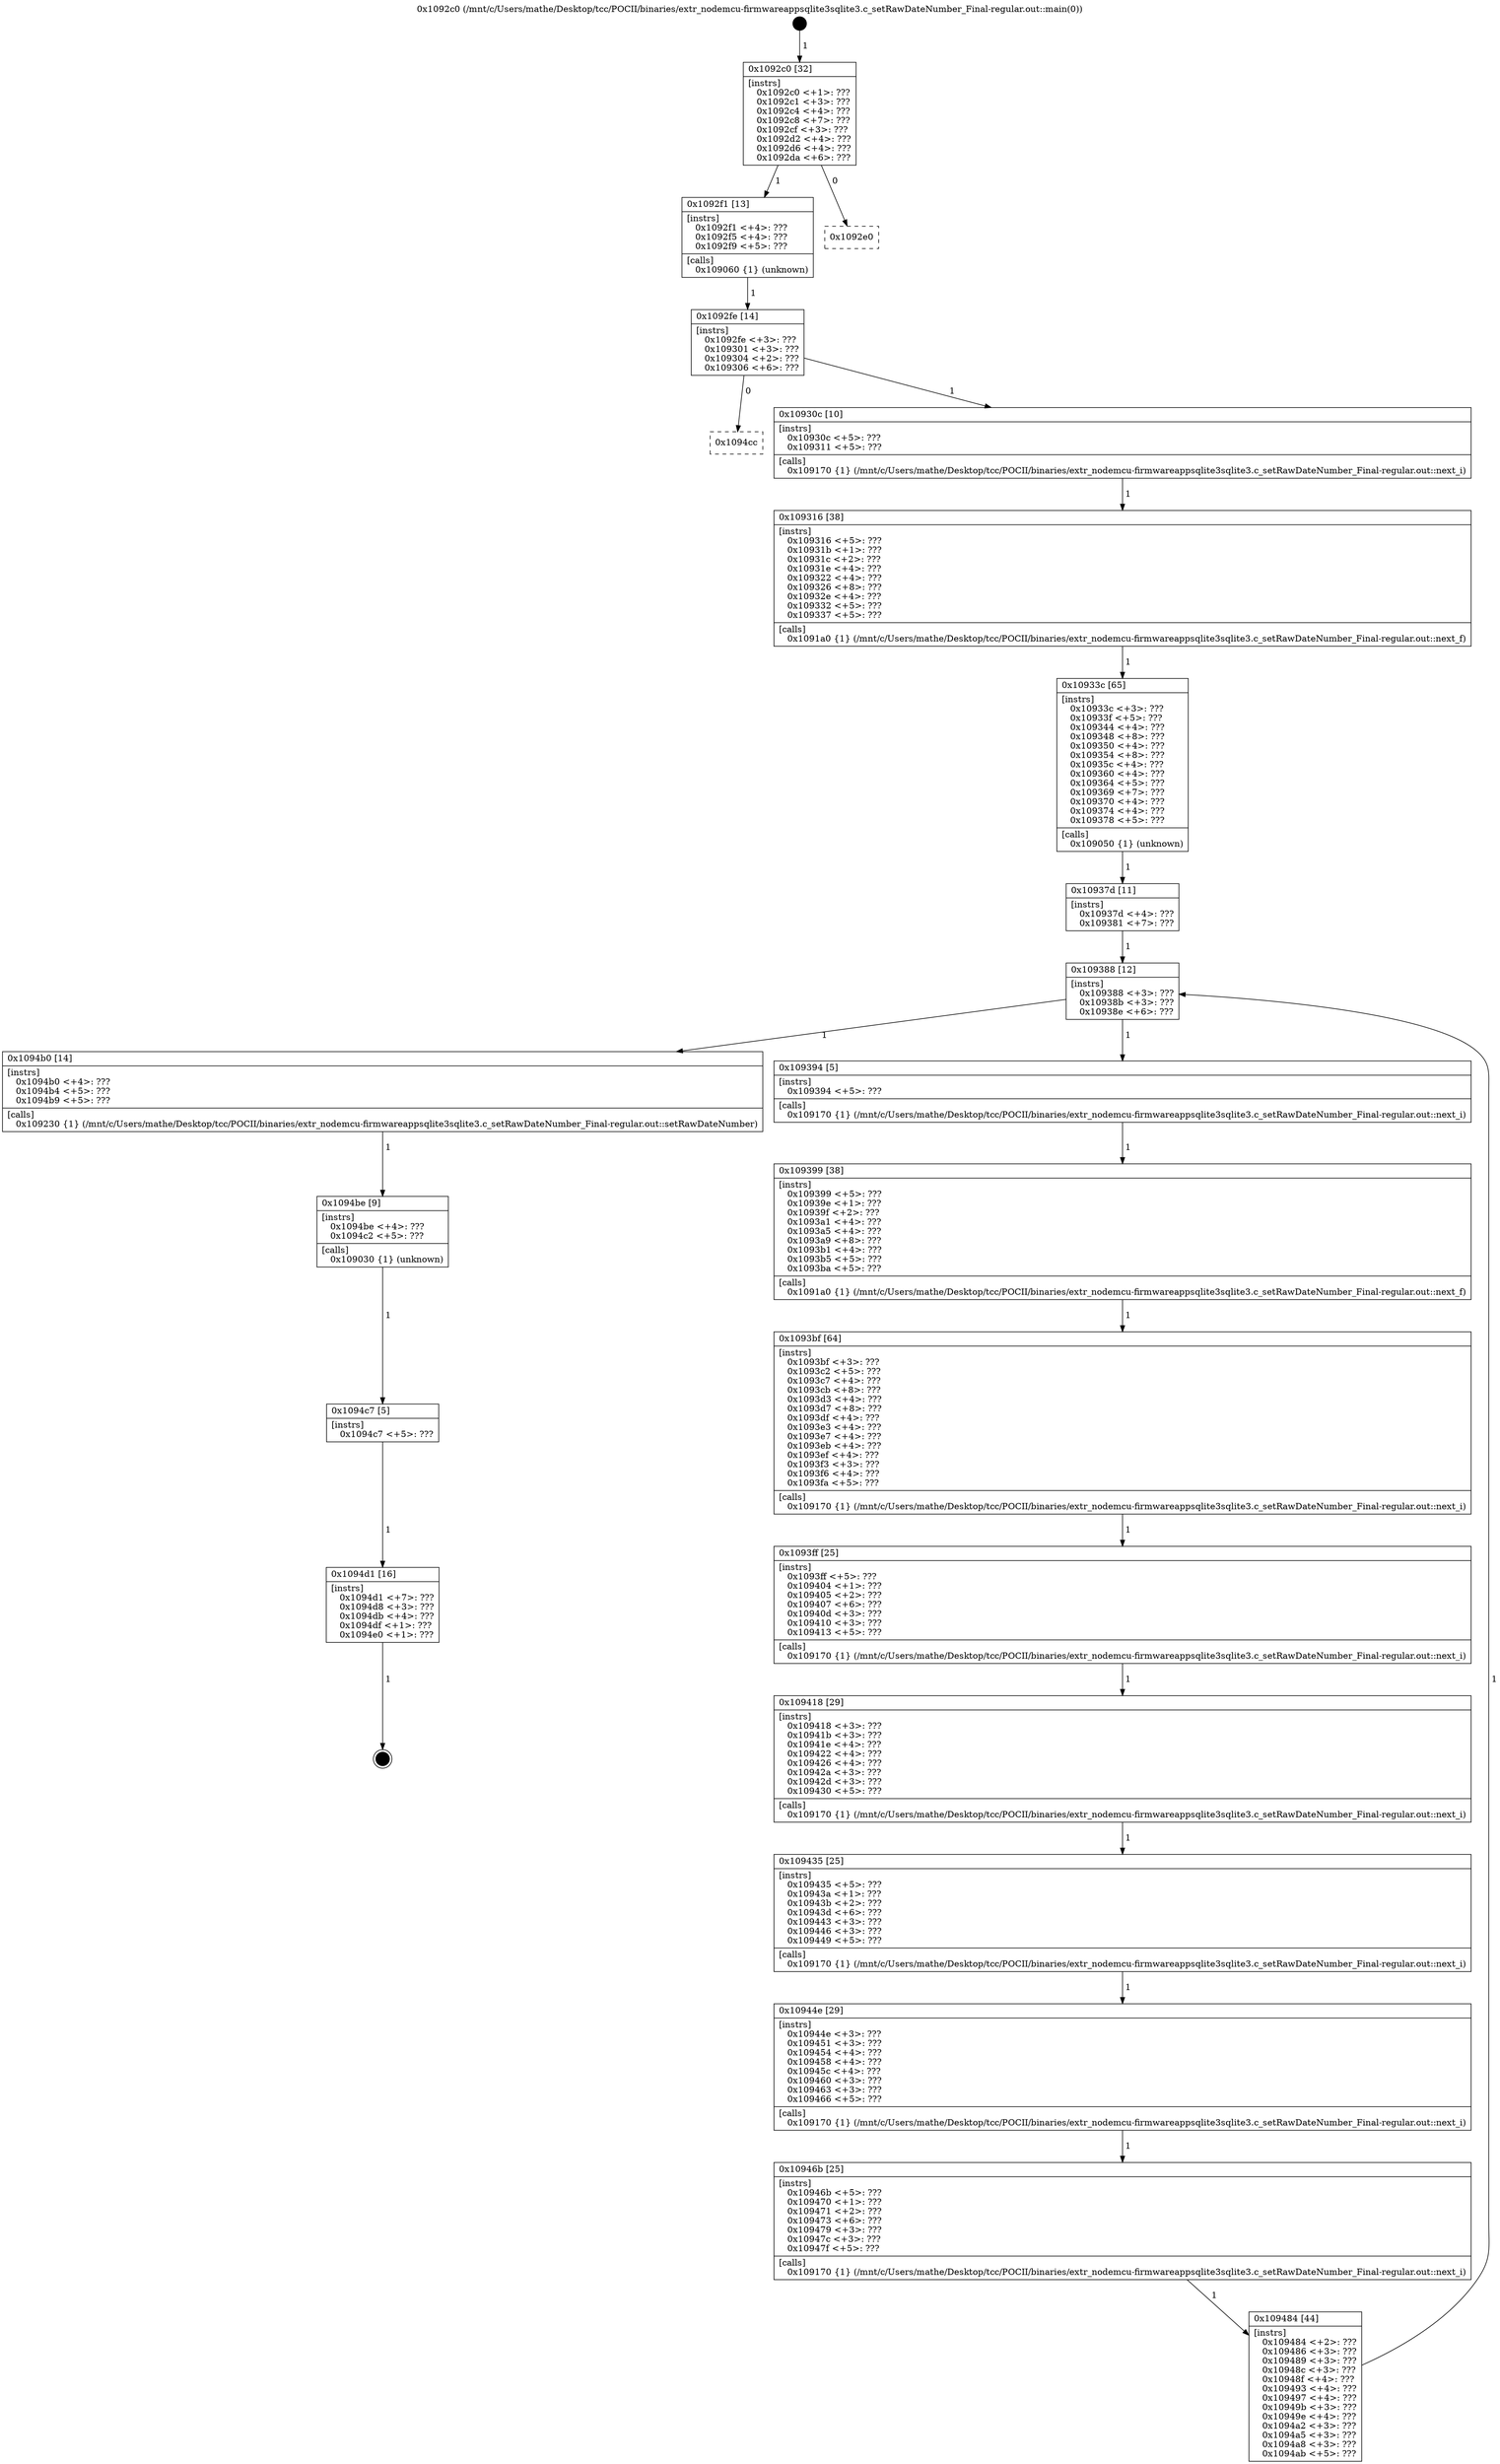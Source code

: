 digraph "0x1092c0" {
  label = "0x1092c0 (/mnt/c/Users/mathe/Desktop/tcc/POCII/binaries/extr_nodemcu-firmwareappsqlite3sqlite3.c_setRawDateNumber_Final-regular.out::main(0))"
  labelloc = "t"
  node[shape=record]

  Entry [label="",width=0.3,height=0.3,shape=circle,fillcolor=black,style=filled]
  "0x1092c0" [label="{
     0x1092c0 [32]\l
     | [instrs]\l
     &nbsp;&nbsp;0x1092c0 \<+1\>: ???\l
     &nbsp;&nbsp;0x1092c1 \<+3\>: ???\l
     &nbsp;&nbsp;0x1092c4 \<+4\>: ???\l
     &nbsp;&nbsp;0x1092c8 \<+7\>: ???\l
     &nbsp;&nbsp;0x1092cf \<+3\>: ???\l
     &nbsp;&nbsp;0x1092d2 \<+4\>: ???\l
     &nbsp;&nbsp;0x1092d6 \<+4\>: ???\l
     &nbsp;&nbsp;0x1092da \<+6\>: ???\l
  }"]
  "0x1092f1" [label="{
     0x1092f1 [13]\l
     | [instrs]\l
     &nbsp;&nbsp;0x1092f1 \<+4\>: ???\l
     &nbsp;&nbsp;0x1092f5 \<+4\>: ???\l
     &nbsp;&nbsp;0x1092f9 \<+5\>: ???\l
     | [calls]\l
     &nbsp;&nbsp;0x109060 \{1\} (unknown)\l
  }"]
  "0x1092e0" [label="{
     0x1092e0\l
  }", style=dashed]
  "0x1092fe" [label="{
     0x1092fe [14]\l
     | [instrs]\l
     &nbsp;&nbsp;0x1092fe \<+3\>: ???\l
     &nbsp;&nbsp;0x109301 \<+3\>: ???\l
     &nbsp;&nbsp;0x109304 \<+2\>: ???\l
     &nbsp;&nbsp;0x109306 \<+6\>: ???\l
  }"]
  "0x1094cc" [label="{
     0x1094cc\l
  }", style=dashed]
  "0x10930c" [label="{
     0x10930c [10]\l
     | [instrs]\l
     &nbsp;&nbsp;0x10930c \<+5\>: ???\l
     &nbsp;&nbsp;0x109311 \<+5\>: ???\l
     | [calls]\l
     &nbsp;&nbsp;0x109170 \{1\} (/mnt/c/Users/mathe/Desktop/tcc/POCII/binaries/extr_nodemcu-firmwareappsqlite3sqlite3.c_setRawDateNumber_Final-regular.out::next_i)\l
  }"]
  Exit [label="",width=0.3,height=0.3,shape=circle,fillcolor=black,style=filled,peripheries=2]
  "0x109316" [label="{
     0x109316 [38]\l
     | [instrs]\l
     &nbsp;&nbsp;0x109316 \<+5\>: ???\l
     &nbsp;&nbsp;0x10931b \<+1\>: ???\l
     &nbsp;&nbsp;0x10931c \<+2\>: ???\l
     &nbsp;&nbsp;0x10931e \<+4\>: ???\l
     &nbsp;&nbsp;0x109322 \<+4\>: ???\l
     &nbsp;&nbsp;0x109326 \<+8\>: ???\l
     &nbsp;&nbsp;0x10932e \<+4\>: ???\l
     &nbsp;&nbsp;0x109332 \<+5\>: ???\l
     &nbsp;&nbsp;0x109337 \<+5\>: ???\l
     | [calls]\l
     &nbsp;&nbsp;0x1091a0 \{1\} (/mnt/c/Users/mathe/Desktop/tcc/POCII/binaries/extr_nodemcu-firmwareappsqlite3sqlite3.c_setRawDateNumber_Final-regular.out::next_f)\l
  }"]
  "0x10933c" [label="{
     0x10933c [65]\l
     | [instrs]\l
     &nbsp;&nbsp;0x10933c \<+3\>: ???\l
     &nbsp;&nbsp;0x10933f \<+5\>: ???\l
     &nbsp;&nbsp;0x109344 \<+4\>: ???\l
     &nbsp;&nbsp;0x109348 \<+8\>: ???\l
     &nbsp;&nbsp;0x109350 \<+4\>: ???\l
     &nbsp;&nbsp;0x109354 \<+8\>: ???\l
     &nbsp;&nbsp;0x10935c \<+4\>: ???\l
     &nbsp;&nbsp;0x109360 \<+4\>: ???\l
     &nbsp;&nbsp;0x109364 \<+5\>: ???\l
     &nbsp;&nbsp;0x109369 \<+7\>: ???\l
     &nbsp;&nbsp;0x109370 \<+4\>: ???\l
     &nbsp;&nbsp;0x109374 \<+4\>: ???\l
     &nbsp;&nbsp;0x109378 \<+5\>: ???\l
     | [calls]\l
     &nbsp;&nbsp;0x109050 \{1\} (unknown)\l
  }"]
  "0x109388" [label="{
     0x109388 [12]\l
     | [instrs]\l
     &nbsp;&nbsp;0x109388 \<+3\>: ???\l
     &nbsp;&nbsp;0x10938b \<+3\>: ???\l
     &nbsp;&nbsp;0x10938e \<+6\>: ???\l
  }"]
  "0x1094b0" [label="{
     0x1094b0 [14]\l
     | [instrs]\l
     &nbsp;&nbsp;0x1094b0 \<+4\>: ???\l
     &nbsp;&nbsp;0x1094b4 \<+5\>: ???\l
     &nbsp;&nbsp;0x1094b9 \<+5\>: ???\l
     | [calls]\l
     &nbsp;&nbsp;0x109230 \{1\} (/mnt/c/Users/mathe/Desktop/tcc/POCII/binaries/extr_nodemcu-firmwareappsqlite3sqlite3.c_setRawDateNumber_Final-regular.out::setRawDateNumber)\l
  }"]
  "0x109394" [label="{
     0x109394 [5]\l
     | [instrs]\l
     &nbsp;&nbsp;0x109394 \<+5\>: ???\l
     | [calls]\l
     &nbsp;&nbsp;0x109170 \{1\} (/mnt/c/Users/mathe/Desktop/tcc/POCII/binaries/extr_nodemcu-firmwareappsqlite3sqlite3.c_setRawDateNumber_Final-regular.out::next_i)\l
  }"]
  "0x109399" [label="{
     0x109399 [38]\l
     | [instrs]\l
     &nbsp;&nbsp;0x109399 \<+5\>: ???\l
     &nbsp;&nbsp;0x10939e \<+1\>: ???\l
     &nbsp;&nbsp;0x10939f \<+2\>: ???\l
     &nbsp;&nbsp;0x1093a1 \<+4\>: ???\l
     &nbsp;&nbsp;0x1093a5 \<+4\>: ???\l
     &nbsp;&nbsp;0x1093a9 \<+8\>: ???\l
     &nbsp;&nbsp;0x1093b1 \<+4\>: ???\l
     &nbsp;&nbsp;0x1093b5 \<+5\>: ???\l
     &nbsp;&nbsp;0x1093ba \<+5\>: ???\l
     | [calls]\l
     &nbsp;&nbsp;0x1091a0 \{1\} (/mnt/c/Users/mathe/Desktop/tcc/POCII/binaries/extr_nodemcu-firmwareappsqlite3sqlite3.c_setRawDateNumber_Final-regular.out::next_f)\l
  }"]
  "0x1093bf" [label="{
     0x1093bf [64]\l
     | [instrs]\l
     &nbsp;&nbsp;0x1093bf \<+3\>: ???\l
     &nbsp;&nbsp;0x1093c2 \<+5\>: ???\l
     &nbsp;&nbsp;0x1093c7 \<+4\>: ???\l
     &nbsp;&nbsp;0x1093cb \<+8\>: ???\l
     &nbsp;&nbsp;0x1093d3 \<+4\>: ???\l
     &nbsp;&nbsp;0x1093d7 \<+8\>: ???\l
     &nbsp;&nbsp;0x1093df \<+4\>: ???\l
     &nbsp;&nbsp;0x1093e3 \<+4\>: ???\l
     &nbsp;&nbsp;0x1093e7 \<+4\>: ???\l
     &nbsp;&nbsp;0x1093eb \<+4\>: ???\l
     &nbsp;&nbsp;0x1093ef \<+4\>: ???\l
     &nbsp;&nbsp;0x1093f3 \<+3\>: ???\l
     &nbsp;&nbsp;0x1093f6 \<+4\>: ???\l
     &nbsp;&nbsp;0x1093fa \<+5\>: ???\l
     | [calls]\l
     &nbsp;&nbsp;0x109170 \{1\} (/mnt/c/Users/mathe/Desktop/tcc/POCII/binaries/extr_nodemcu-firmwareappsqlite3sqlite3.c_setRawDateNumber_Final-regular.out::next_i)\l
  }"]
  "0x1093ff" [label="{
     0x1093ff [25]\l
     | [instrs]\l
     &nbsp;&nbsp;0x1093ff \<+5\>: ???\l
     &nbsp;&nbsp;0x109404 \<+1\>: ???\l
     &nbsp;&nbsp;0x109405 \<+2\>: ???\l
     &nbsp;&nbsp;0x109407 \<+6\>: ???\l
     &nbsp;&nbsp;0x10940d \<+3\>: ???\l
     &nbsp;&nbsp;0x109410 \<+3\>: ???\l
     &nbsp;&nbsp;0x109413 \<+5\>: ???\l
     | [calls]\l
     &nbsp;&nbsp;0x109170 \{1\} (/mnt/c/Users/mathe/Desktop/tcc/POCII/binaries/extr_nodemcu-firmwareappsqlite3sqlite3.c_setRawDateNumber_Final-regular.out::next_i)\l
  }"]
  "0x109418" [label="{
     0x109418 [29]\l
     | [instrs]\l
     &nbsp;&nbsp;0x109418 \<+3\>: ???\l
     &nbsp;&nbsp;0x10941b \<+3\>: ???\l
     &nbsp;&nbsp;0x10941e \<+4\>: ???\l
     &nbsp;&nbsp;0x109422 \<+4\>: ???\l
     &nbsp;&nbsp;0x109426 \<+4\>: ???\l
     &nbsp;&nbsp;0x10942a \<+3\>: ???\l
     &nbsp;&nbsp;0x10942d \<+3\>: ???\l
     &nbsp;&nbsp;0x109430 \<+5\>: ???\l
     | [calls]\l
     &nbsp;&nbsp;0x109170 \{1\} (/mnt/c/Users/mathe/Desktop/tcc/POCII/binaries/extr_nodemcu-firmwareappsqlite3sqlite3.c_setRawDateNumber_Final-regular.out::next_i)\l
  }"]
  "0x109435" [label="{
     0x109435 [25]\l
     | [instrs]\l
     &nbsp;&nbsp;0x109435 \<+5\>: ???\l
     &nbsp;&nbsp;0x10943a \<+1\>: ???\l
     &nbsp;&nbsp;0x10943b \<+2\>: ???\l
     &nbsp;&nbsp;0x10943d \<+6\>: ???\l
     &nbsp;&nbsp;0x109443 \<+3\>: ???\l
     &nbsp;&nbsp;0x109446 \<+3\>: ???\l
     &nbsp;&nbsp;0x109449 \<+5\>: ???\l
     | [calls]\l
     &nbsp;&nbsp;0x109170 \{1\} (/mnt/c/Users/mathe/Desktop/tcc/POCII/binaries/extr_nodemcu-firmwareappsqlite3sqlite3.c_setRawDateNumber_Final-regular.out::next_i)\l
  }"]
  "0x10944e" [label="{
     0x10944e [29]\l
     | [instrs]\l
     &nbsp;&nbsp;0x10944e \<+3\>: ???\l
     &nbsp;&nbsp;0x109451 \<+3\>: ???\l
     &nbsp;&nbsp;0x109454 \<+4\>: ???\l
     &nbsp;&nbsp;0x109458 \<+4\>: ???\l
     &nbsp;&nbsp;0x10945c \<+4\>: ???\l
     &nbsp;&nbsp;0x109460 \<+3\>: ???\l
     &nbsp;&nbsp;0x109463 \<+3\>: ???\l
     &nbsp;&nbsp;0x109466 \<+5\>: ???\l
     | [calls]\l
     &nbsp;&nbsp;0x109170 \{1\} (/mnt/c/Users/mathe/Desktop/tcc/POCII/binaries/extr_nodemcu-firmwareappsqlite3sqlite3.c_setRawDateNumber_Final-regular.out::next_i)\l
  }"]
  "0x10946b" [label="{
     0x10946b [25]\l
     | [instrs]\l
     &nbsp;&nbsp;0x10946b \<+5\>: ???\l
     &nbsp;&nbsp;0x109470 \<+1\>: ???\l
     &nbsp;&nbsp;0x109471 \<+2\>: ???\l
     &nbsp;&nbsp;0x109473 \<+6\>: ???\l
     &nbsp;&nbsp;0x109479 \<+3\>: ???\l
     &nbsp;&nbsp;0x10947c \<+3\>: ???\l
     &nbsp;&nbsp;0x10947f \<+5\>: ???\l
     | [calls]\l
     &nbsp;&nbsp;0x109170 \{1\} (/mnt/c/Users/mathe/Desktop/tcc/POCII/binaries/extr_nodemcu-firmwareappsqlite3sqlite3.c_setRawDateNumber_Final-regular.out::next_i)\l
  }"]
  "0x109484" [label="{
     0x109484 [44]\l
     | [instrs]\l
     &nbsp;&nbsp;0x109484 \<+2\>: ???\l
     &nbsp;&nbsp;0x109486 \<+3\>: ???\l
     &nbsp;&nbsp;0x109489 \<+3\>: ???\l
     &nbsp;&nbsp;0x10948c \<+3\>: ???\l
     &nbsp;&nbsp;0x10948f \<+4\>: ???\l
     &nbsp;&nbsp;0x109493 \<+4\>: ???\l
     &nbsp;&nbsp;0x109497 \<+4\>: ???\l
     &nbsp;&nbsp;0x10949b \<+3\>: ???\l
     &nbsp;&nbsp;0x10949e \<+4\>: ???\l
     &nbsp;&nbsp;0x1094a2 \<+3\>: ???\l
     &nbsp;&nbsp;0x1094a5 \<+3\>: ???\l
     &nbsp;&nbsp;0x1094a8 \<+3\>: ???\l
     &nbsp;&nbsp;0x1094ab \<+5\>: ???\l
  }"]
  "0x10937d" [label="{
     0x10937d [11]\l
     | [instrs]\l
     &nbsp;&nbsp;0x10937d \<+4\>: ???\l
     &nbsp;&nbsp;0x109381 \<+7\>: ???\l
  }"]
  "0x1094be" [label="{
     0x1094be [9]\l
     | [instrs]\l
     &nbsp;&nbsp;0x1094be \<+4\>: ???\l
     &nbsp;&nbsp;0x1094c2 \<+5\>: ???\l
     | [calls]\l
     &nbsp;&nbsp;0x109030 \{1\} (unknown)\l
  }"]
  "0x1094c7" [label="{
     0x1094c7 [5]\l
     | [instrs]\l
     &nbsp;&nbsp;0x1094c7 \<+5\>: ???\l
  }"]
  "0x1094d1" [label="{
     0x1094d1 [16]\l
     | [instrs]\l
     &nbsp;&nbsp;0x1094d1 \<+7\>: ???\l
     &nbsp;&nbsp;0x1094d8 \<+3\>: ???\l
     &nbsp;&nbsp;0x1094db \<+4\>: ???\l
     &nbsp;&nbsp;0x1094df \<+1\>: ???\l
     &nbsp;&nbsp;0x1094e0 \<+1\>: ???\l
  }"]
  Entry -> "0x1092c0" [label=" 1"]
  "0x1092c0" -> "0x1092f1" [label=" 1"]
  "0x1092c0" -> "0x1092e0" [label=" 0"]
  "0x1092f1" -> "0x1092fe" [label=" 1"]
  "0x1092fe" -> "0x1094cc" [label=" 0"]
  "0x1092fe" -> "0x10930c" [label=" 1"]
  "0x1094d1" -> Exit [label=" 1"]
  "0x10930c" -> "0x109316" [label=" 1"]
  "0x109316" -> "0x10933c" [label=" 1"]
  "0x10933c" -> "0x10937d" [label=" 1"]
  "0x109388" -> "0x1094b0" [label=" 1"]
  "0x109388" -> "0x109394" [label=" 1"]
  "0x109394" -> "0x109399" [label=" 1"]
  "0x109399" -> "0x1093bf" [label=" 1"]
  "0x1093bf" -> "0x1093ff" [label=" 1"]
  "0x1093ff" -> "0x109418" [label=" 1"]
  "0x109418" -> "0x109435" [label=" 1"]
  "0x109435" -> "0x10944e" [label=" 1"]
  "0x10944e" -> "0x10946b" [label=" 1"]
  "0x10946b" -> "0x109484" [label=" 1"]
  "0x10937d" -> "0x109388" [label=" 1"]
  "0x109484" -> "0x109388" [label=" 1"]
  "0x1094b0" -> "0x1094be" [label=" 1"]
  "0x1094be" -> "0x1094c7" [label=" 1"]
  "0x1094c7" -> "0x1094d1" [label=" 1"]
}
